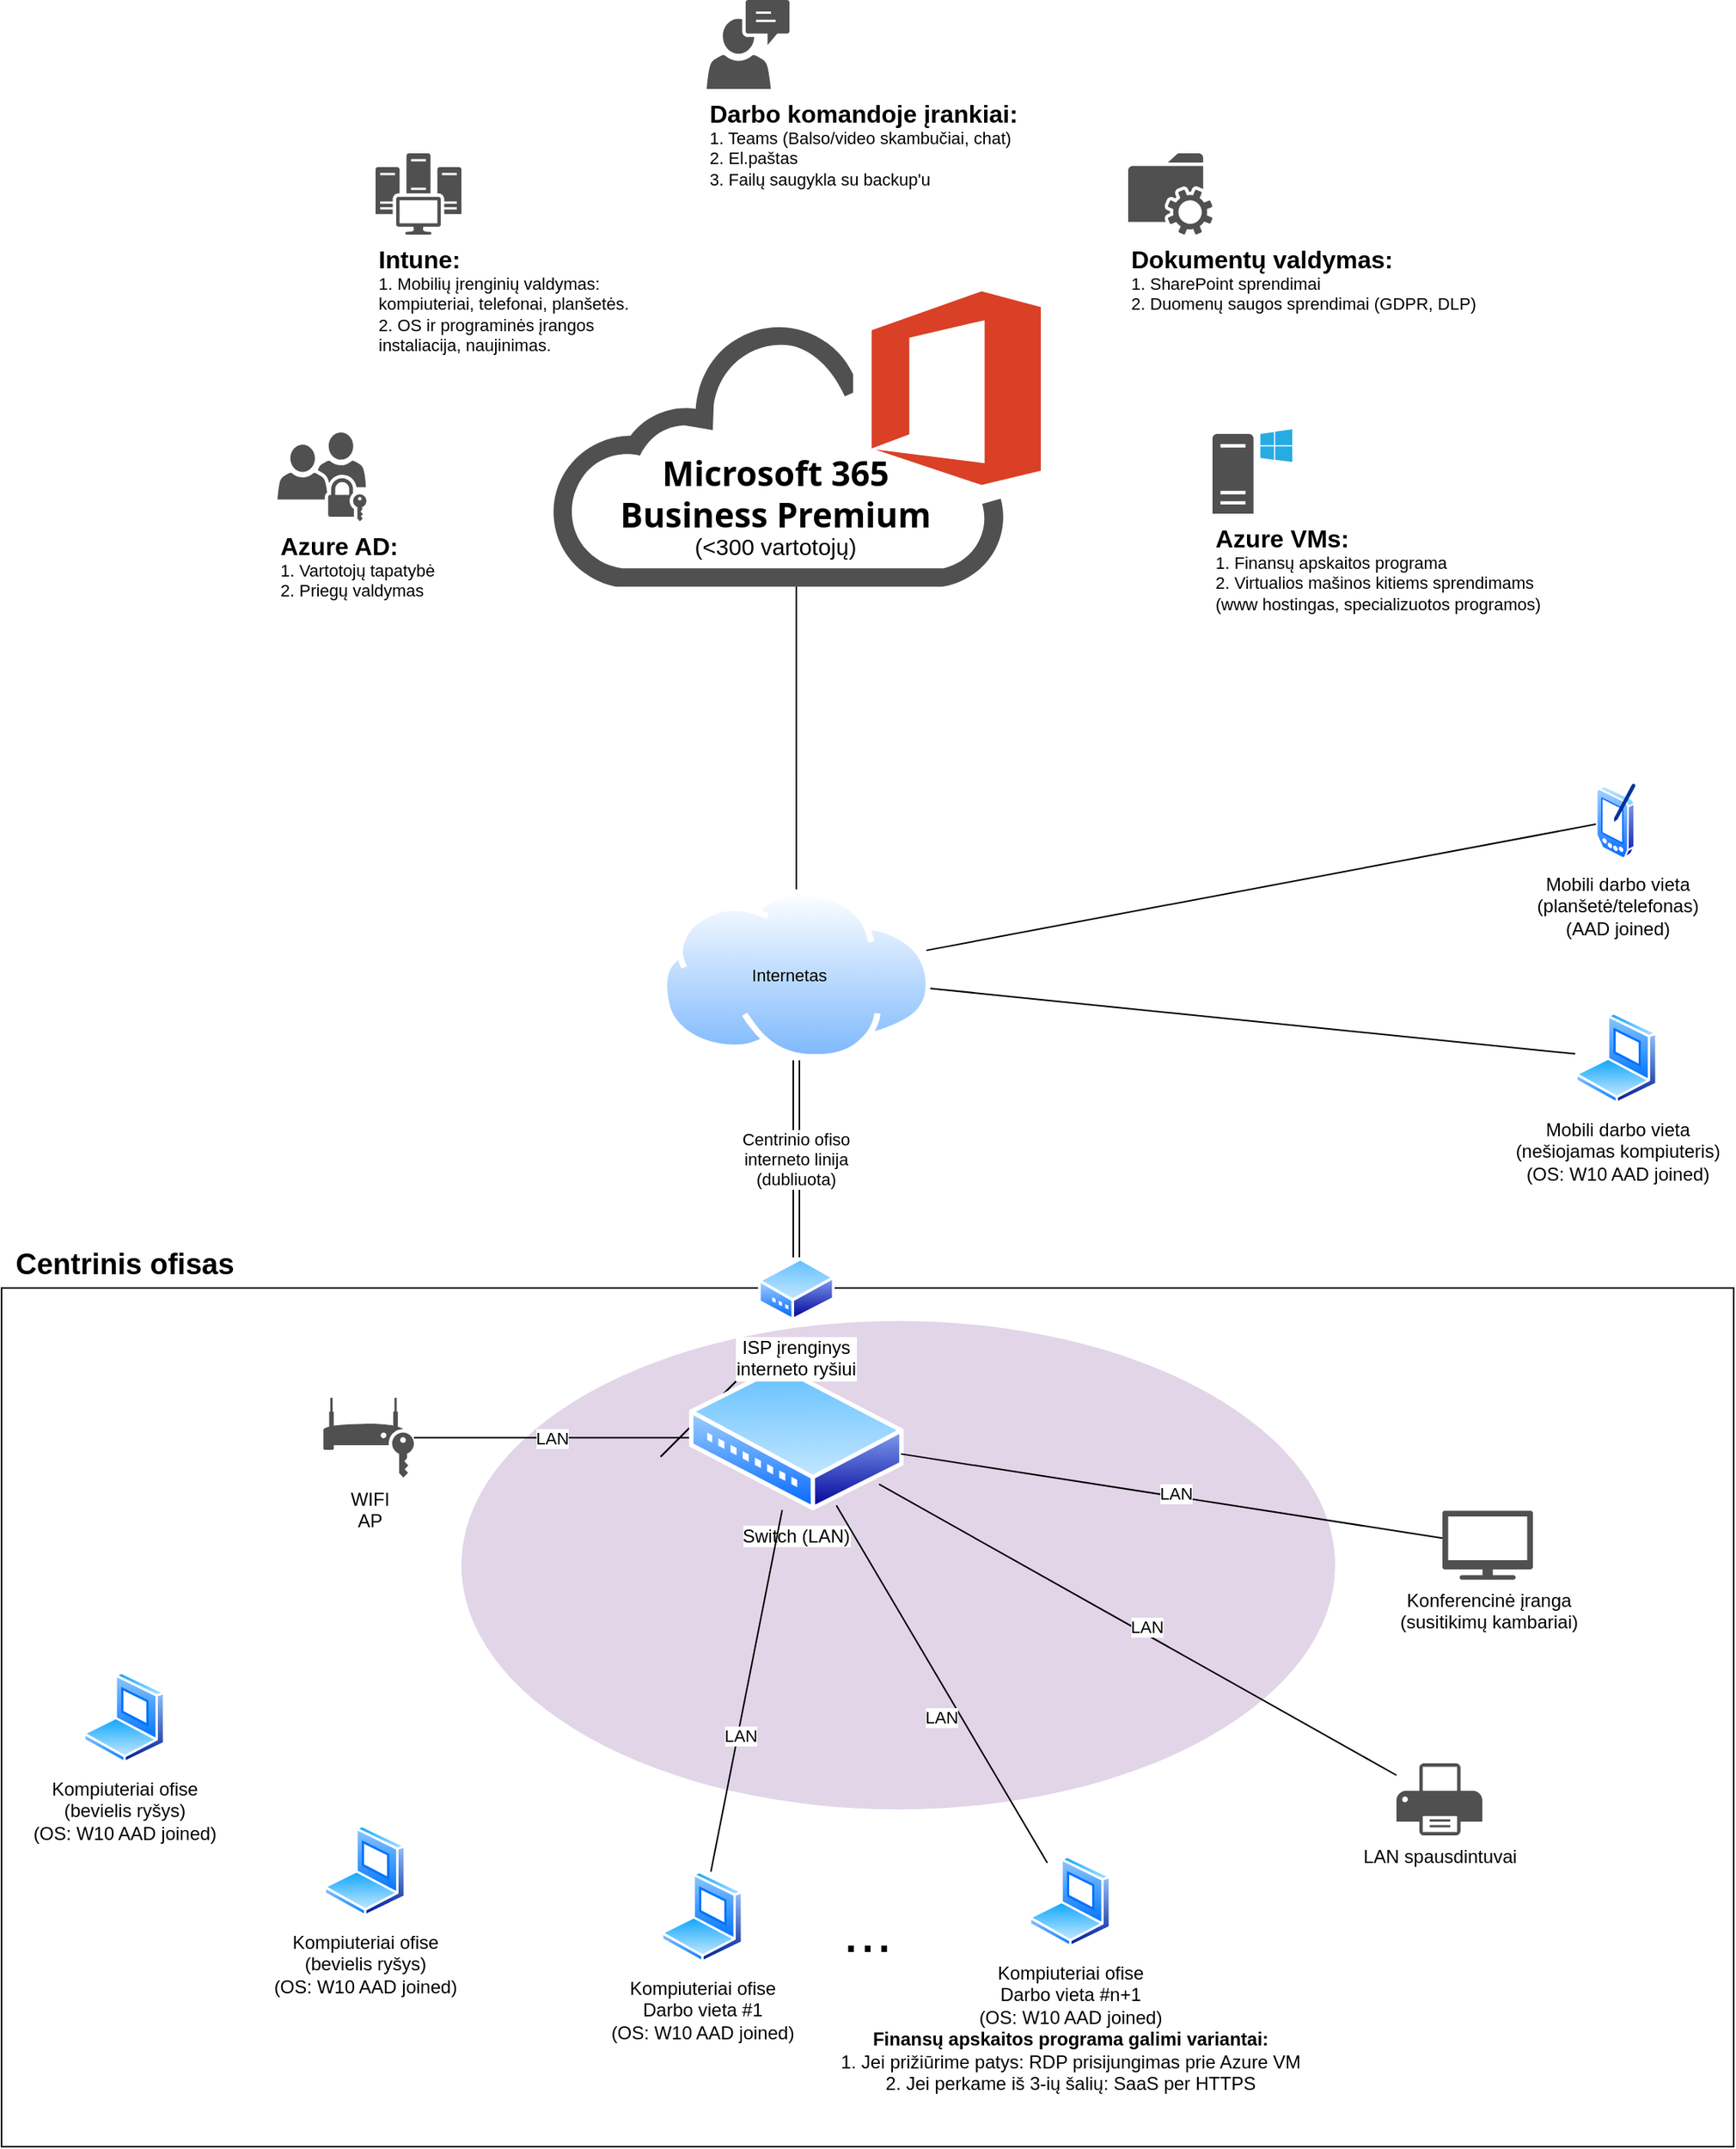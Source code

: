 <mxfile version="13.11.0" type="github">
  <diagram name="Page-1" id="e3a06f82-3646-2815-327d-82caf3d4e204">
    <mxGraphModel dx="1422" dy="2121" grid="1" gridSize="10" guides="1" tooltips="1" connect="1" arrows="1" fold="1" page="1" pageScale="1.5" pageWidth="1169" pageHeight="826" background="none" math="0" shadow="0">
      <root>
        <mxCell id="0" style=";html=1;" />
        <mxCell id="1" style=";html=1;" parent="0" />
        <mxCell id="Qnc5R-Qy2l6LQjeW2h2R-31" value="" style="rounded=0;whiteSpace=wrap;html=1;fontSize=11;" vertex="1" parent="1">
          <mxGeometry x="270" y="560" width="1130" height="560" as="geometry" />
        </mxCell>
        <mxCell id="Qnc5R-Qy2l6LQjeW2h2R-66" value="" style="ellipse;whiteSpace=wrap;html=1;labelBackgroundColor=none;fontSize=11;align=left;fillColor=#E1D5E7;strokeColor=none;" vertex="1" parent="1">
          <mxGeometry x="570" y="581.5" width="570" height="318.5" as="geometry" />
        </mxCell>
        <mxCell id="Qnc5R-Qy2l6LQjeW2h2R-1" value="" style="aspect=fixed;perimeter=ellipsePerimeter;align=center;shadow=0;dashed=0;spacingTop=3;image;image=img/lib/active_directory/internet_cloud.svg;html=1;" vertex="1" parent="1">
          <mxGeometry x="700" y="300" width="176.98" height="111.5" as="geometry" />
        </mxCell>
        <mxCell id="Qnc5R-Qy2l6LQjeW2h2R-2" value="Mobili darbo vieta&lt;br&gt;(nešiojamas kompiuteris)&lt;br&gt;(OS: W10 AAD joined)" style="aspect=fixed;perimeter=ellipsePerimeter;html=1;align=center;shadow=0;dashed=0;spacingTop=3;image;image=img/lib/active_directory/laptop_client.svg;" vertex="1" parent="1">
          <mxGeometry x="1296.5" y="380" width="54" height="60" as="geometry" />
        </mxCell>
        <mxCell id="Qnc5R-Qy2l6LQjeW2h2R-3" value="Mobili darbo vieta&lt;br&gt;(planšetė/telefonas)&lt;br&gt;(AAD joined)" style="aspect=fixed;perimeter=ellipsePerimeter;html=1;align=center;shadow=0;dashed=0;spacingTop=3;image;image=img/lib/active_directory/pda.svg;" vertex="1" parent="1">
          <mxGeometry x="1310" y="230" width="27" height="50" as="geometry" />
        </mxCell>
        <mxCell id="Qnc5R-Qy2l6LQjeW2h2R-29" value="Centrinio ofiso &lt;br&gt;interneto linija&lt;br&gt;(dubliuota)" style="edgeStyle=orthogonalEdgeStyle;rounded=0;orthogonalLoop=1;jettySize=auto;html=1;startFill=0;endArrow=none;endFill=0;strokeColor=#000000;shape=link;" edge="1" parent="1" source="Qnc5R-Qy2l6LQjeW2h2R-12" target="Qnc5R-Qy2l6LQjeW2h2R-1">
          <mxGeometry relative="1" as="geometry" />
        </mxCell>
        <mxCell id="Qnc5R-Qy2l6LQjeW2h2R-34" value="" style="endArrow=none;html=1;strokeColor=#000000;" edge="1" parent="1">
          <mxGeometry width="50" height="50" relative="1" as="geometry">
            <mxPoint x="700" y="670" as="sourcePoint" />
            <mxPoint x="750" y="620" as="targetPoint" />
          </mxGeometry>
        </mxCell>
        <mxCell id="Qnc5R-Qy2l6LQjeW2h2R-35" value="" style="endArrow=none;html=1;strokeColor=#000000;" edge="1" parent="1">
          <mxGeometry width="50" height="50" relative="1" as="geometry">
            <mxPoint x="700" y="670" as="sourcePoint" />
            <mxPoint x="750" y="620" as="targetPoint" />
          </mxGeometry>
        </mxCell>
        <mxCell id="Qnc5R-Qy2l6LQjeW2h2R-4" value="Switch (LAN)" style="aspect=fixed;perimeter=ellipsePerimeter;html=1;align=center;shadow=0;dashed=0;spacingTop=3;image;image=img/lib/active_directory/wiring_hub.svg;" vertex="1" parent="1">
          <mxGeometry x="718.49" y="610" width="140" height="95.2" as="geometry" />
        </mxCell>
        <mxCell id="Qnc5R-Qy2l6LQjeW2h2R-8" value="" style="rounded=0;orthogonalLoop=1;jettySize=auto;html=1;startFill=0;endFill=0;anchorPointDirection=0;endArrow=none;" edge="1" parent="1" source="Qnc5R-Qy2l6LQjeW2h2R-5" target="Qnc5R-Qy2l6LQjeW2h2R-4">
          <mxGeometry x="400" y="520" as="geometry" />
        </mxCell>
        <mxCell id="Qnc5R-Qy2l6LQjeW2h2R-26" value="LAN" style="edgeLabel;html=1;align=center;verticalAlign=middle;resizable=0;points=[];" vertex="1" connectable="0" parent="Qnc5R-Qy2l6LQjeW2h2R-8">
          <mxGeometry x="-0.179" relative="1" as="geometry">
            <mxPoint y="8" as="offset" />
          </mxGeometry>
        </mxCell>
        <mxCell id="Qnc5R-Qy2l6LQjeW2h2R-5" value="Kompiuteriai ofise&lt;br&gt;Darbo vieta #1&lt;br&gt;(OS: W10 AAD joined)" style="aspect=fixed;perimeter=ellipsePerimeter;html=1;align=center;shadow=0;dashed=0;spacingTop=3;image;image=img/lib/active_directory/laptop_client.svg;" vertex="1" parent="1">
          <mxGeometry x="700" y="940" width="54" height="60" as="geometry" />
        </mxCell>
        <mxCell id="Qnc5R-Qy2l6LQjeW2h2R-9" value="LAN" style="rounded=0;orthogonalLoop=1;jettySize=auto;html=1;startFill=0;endFill=0;anchorPointDirection=0;elbow=vertical;endSize=0;startSize=0;endArrow=none;" edge="1" parent="1" source="Qnc5R-Qy2l6LQjeW2h2R-6" target="Qnc5R-Qy2l6LQjeW2h2R-4">
          <mxGeometry as="geometry">
            <mxPoint y="22" as="offset" />
          </mxGeometry>
        </mxCell>
        <mxCell id="Qnc5R-Qy2l6LQjeW2h2R-6" value="Kompiuteriai ofise&lt;br&gt;Darbo vieta #n+1&lt;br&gt;(OS: W10 AAD joined)&lt;br&gt;&lt;b&gt;Finansų apskaitos programa galimi variantai:&lt;/b&gt;&lt;br&gt;1. Jei prižiūrime patys: RDP prisijungimas prie Azure VM&lt;br&gt;2. Jei perkame iš 3-ių šalių: SaaS per HTTPS" style="aspect=fixed;perimeter=ellipsePerimeter;html=1;align=center;shadow=0;dashed=0;spacingTop=3;image;image=img/lib/active_directory/laptop_client.svg;" vertex="1" parent="1">
          <mxGeometry x="940" y="930" width="54" height="60" as="geometry" />
        </mxCell>
        <mxCell id="Qnc5R-Qy2l6LQjeW2h2R-7" value="Kompiuteriai ofise&lt;br&gt;(bevielis ryšys)&lt;br&gt;(OS: W10 AAD joined)" style="aspect=fixed;perimeter=ellipsePerimeter;html=1;align=center;shadow=0;dashed=0;spacingTop=3;image;image=img/lib/active_directory/laptop_client.svg;" vertex="1" parent="1">
          <mxGeometry x="480" y="910" width="54" height="60" as="geometry" />
        </mxCell>
        <mxCell id="Qnc5R-Qy2l6LQjeW2h2R-12" value="ISP įrenginys&lt;br&gt;interneto ryšiui" style="aspect=fixed;perimeter=ellipsePerimeter;html=1;align=center;shadow=0;dashed=0;spacingTop=3;image;image=img/lib/active_directory/modem.svg;" vertex="1" parent="1">
          <mxGeometry x="763.49" y="540" width="50" height="41.5" as="geometry" />
        </mxCell>
        <mxCell id="Qnc5R-Qy2l6LQjeW2h2R-13" value="LAN spausdintuvai" style="pointerEvents=1;shadow=0;dashed=0;html=1;strokeColor=none;fillColor=#505050;labelPosition=center;verticalLabelPosition=bottom;verticalAlign=top;outlineConnect=0;align=center;shape=mxgraph.office.devices.printer;" vertex="1" parent="1">
          <mxGeometry x="1180" y="870" width="56" height="47" as="geometry" />
        </mxCell>
        <object label="LAN" placeholders="1" id="Qnc5R-Qy2l6LQjeW2h2R-18">
          <mxCell style="edgeStyle=orthogonalEdgeStyle;rounded=0;orthogonalLoop=1;jettySize=auto;html=1;endArrow=none;endFill=0;" edge="1" parent="1" source="Qnc5R-Qy2l6LQjeW2h2R-14" target="Qnc5R-Qy2l6LQjeW2h2R-4">
            <mxGeometry x="400" y="520" as="geometry" />
          </mxCell>
        </object>
        <mxCell id="Qnc5R-Qy2l6LQjeW2h2R-14" value="WIFI&lt;br&gt;AP" style="pointerEvents=1;shadow=0;dashed=0;html=1;strokeColor=none;fillColor=#505050;labelPosition=center;verticalLabelPosition=bottom;verticalAlign=top;outlineConnect=0;align=center;shape=mxgraph.office.devices.session_border_controller;movableLabel=1;" vertex="1" parent="1">
          <mxGeometry x="480" y="631.6" width="59" height="52" as="geometry" />
        </mxCell>
        <mxCell id="Qnc5R-Qy2l6LQjeW2h2R-24" value="LAN" style="rounded=0;orthogonalLoop=1;jettySize=auto;html=1;endArrow=none;endFill=0;" edge="1" parent="1" source="Qnc5R-Qy2l6LQjeW2h2R-15" target="Qnc5R-Qy2l6LQjeW2h2R-4">
          <mxGeometry as="geometry">
            <mxPoint x="3" y="-2" as="offset" />
          </mxGeometry>
        </mxCell>
        <mxCell id="Qnc5R-Qy2l6LQjeW2h2R-15" value="Konferencinė įranga&lt;br&gt;(susitikimų kambariai)" style="pointerEvents=1;shadow=0;dashed=0;html=1;strokeColor=none;fillColor=#505050;labelPosition=center;verticalLabelPosition=bottom;verticalAlign=top;outlineConnect=0;align=center;shape=mxgraph.office.devices.tv;" vertex="1" parent="1">
          <mxGeometry x="1210" y="705.2" width="59" height="45" as="geometry" />
        </mxCell>
        <mxCell id="Qnc5R-Qy2l6LQjeW2h2R-39" value="Centrinis ofisas" style="text;html=1;align=center;verticalAlign=middle;resizable=0;points=[];autosize=1;fontSize=19;fontStyle=1" vertex="1" parent="1">
          <mxGeometry x="270" y="530" width="160" height="30" as="geometry" />
        </mxCell>
        <mxCell id="Qnc5R-Qy2l6LQjeW2h2R-42" value="" style="shape=image;html=1;verticalAlign=top;verticalLabelPosition=bottom;labelBackgroundColor=#ffffff;imageAspect=0;aspect=fixed;image=https://cdn1.iconfinder.com/data/icons/computer-hardware-cute-style-vol-2/52/wifi__wireless__internet__network__signal__connection__router-128.png;fontSize=19;" vertex="1" parent="1">
          <mxGeometry x="500" y="867" width="50" height="50" as="geometry" />
        </mxCell>
        <mxCell id="Qnc5R-Qy2l6LQjeW2h2R-43" value="" style="shape=image;html=1;verticalAlign=top;verticalLabelPosition=bottom;labelBackgroundColor=#ffffff;imageAspect=0;aspect=fixed;image=https://cdn1.iconfinder.com/data/icons/computer-hardware-cute-style-vol-2/52/wifi__wireless__internet__network__signal__connection__router-128.png;fontSize=19;rotation=-180;" vertex="1" parent="1">
          <mxGeometry x="484.5" y="720" width="50" height="50" as="geometry" />
        </mxCell>
        <mxCell id="Qnc5R-Qy2l6LQjeW2h2R-44" value="Kompiuteriai ofise&lt;br&gt;(bevielis ryšys)&lt;br&gt;(OS: W10 AAD joined)" style="aspect=fixed;perimeter=ellipsePerimeter;html=1;align=center;shadow=0;dashed=0;spacingTop=3;image;image=img/lib/active_directory/laptop_client.svg;" vertex="1" parent="1">
          <mxGeometry x="323" y="810" width="54" height="60" as="geometry" />
        </mxCell>
        <mxCell id="Qnc5R-Qy2l6LQjeW2h2R-45" value="" style="shape=image;html=1;verticalAlign=top;verticalLabelPosition=bottom;labelBackgroundColor=#ffffff;imageAspect=0;aspect=fixed;image=https://cdn1.iconfinder.com/data/icons/computer-hardware-cute-style-vol-2/52/wifi__wireless__internet__network__signal__connection__router-128.png;fontSize=19;rotation=30;" vertex="1" parent="1">
          <mxGeometry x="350" y="770" width="50" height="50" as="geometry" />
        </mxCell>
        <mxCell id="Qnc5R-Qy2l6LQjeW2h2R-46" value="&lt;font style=&quot;font-size: 11px;&quot;&gt;LAN&lt;/font&gt;" style="endArrow=none;html=1;strokeColor=#000000;fontSize=11;" edge="1" parent="1" source="Qnc5R-Qy2l6LQjeW2h2R-13" target="Qnc5R-Qy2l6LQjeW2h2R-4">
          <mxGeometry x="-0.022" y="-4" width="50" height="50" relative="1" as="geometry">
            <mxPoint x="700" y="670" as="sourcePoint" />
            <mxPoint x="750" y="620" as="targetPoint" />
            <mxPoint as="offset" />
          </mxGeometry>
        </mxCell>
        <mxCell id="Qnc5R-Qy2l6LQjeW2h2R-48" value="" style="endArrow=none;html=1;strokeColor=#000000;fontSize=11;" edge="1" parent="1" source="Qnc5R-Qy2l6LQjeW2h2R-1" target="Qnc5R-Qy2l6LQjeW2h2R-3">
          <mxGeometry width="50" height="50" relative="1" as="geometry">
            <mxPoint x="700" y="360" as="sourcePoint" />
            <mxPoint x="750" y="310" as="targetPoint" />
          </mxGeometry>
        </mxCell>
        <mxCell id="Qnc5R-Qy2l6LQjeW2h2R-49" value="" style="endArrow=none;html=1;strokeColor=#000000;fontSize=11;" edge="1" parent="1" source="Qnc5R-Qy2l6LQjeW2h2R-1" target="Qnc5R-Qy2l6LQjeW2h2R-2">
          <mxGeometry width="50" height="50" relative="1" as="geometry">
            <mxPoint x="700" y="360" as="sourcePoint" />
            <mxPoint x="750" y="310" as="targetPoint" />
          </mxGeometry>
        </mxCell>
        <mxCell id="Qnc5R-Qy2l6LQjeW2h2R-50" value="Internetas" style="text;html=1;strokeColor=none;fillColor=none;align=center;verticalAlign=middle;whiteSpace=wrap;rounded=0;fontSize=11;" vertex="1" parent="1">
          <mxGeometry x="764.49" y="345.75" width="40" height="20" as="geometry" />
        </mxCell>
        <mxCell id="Qnc5R-Qy2l6LQjeW2h2R-51" value="" style="pointerEvents=1;shadow=0;dashed=0;html=1;strokeColor=none;fillColor=#505050;labelPosition=center;verticalLabelPosition=bottom;outlineConnect=0;verticalAlign=top;align=center;shape=mxgraph.office.clouds.office_365;fontSize=11;" vertex="1" parent="1">
          <mxGeometry x="628.99" y="-90" width="318.99" height="192.66" as="geometry" />
        </mxCell>
        <mxCell id="Qnc5R-Qy2l6LQjeW2h2R-52" value="" style="endArrow=none;html=1;strokeColor=#000000;fontSize=11;" edge="1" parent="1" source="Qnc5R-Qy2l6LQjeW2h2R-1" target="Qnc5R-Qy2l6LQjeW2h2R-51">
          <mxGeometry width="50" height="50" relative="1" as="geometry">
            <mxPoint x="700" y="250" as="sourcePoint" />
            <mxPoint x="750" y="200" as="targetPoint" />
          </mxGeometry>
        </mxCell>
        <mxCell id="Qnc5R-Qy2l6LQjeW2h2R-53" value="&lt;font style=&quot;font-size: 16px&quot;&gt;&lt;b&gt;Azure VMs:&lt;/b&gt;&lt;/font&gt;&lt;br&gt;1.&amp;nbsp;Finansų apskaitos programa&lt;br&gt;2. Virtualios mašinos kitiems sprendimams&lt;br&gt;(www hostingas, specializuotos programos)" style="pointerEvents=1;shadow=0;dashed=0;html=1;strokeColor=none;fillColor=#505050;labelPosition=center;verticalLabelPosition=bottom;verticalAlign=top;outlineConnect=0;align=left;shape=mxgraph.office.servers.windows_server;fontSize=11;" vertex="1" parent="1">
          <mxGeometry x="1060" width="52" height="55" as="geometry" />
        </mxCell>
        <mxCell id="Qnc5R-Qy2l6LQjeW2h2R-54" value="&lt;div style=&quot;&quot;&gt;&lt;span&gt;&lt;font style=&quot;font-size: 16px&quot;&gt;&lt;b&gt;Azure AD:&lt;/b&gt;&lt;/font&gt;&lt;/span&gt;&lt;/div&gt;&lt;div style=&quot;&quot;&gt;&lt;span&gt;1. Vartotojų tapatybė&lt;/span&gt;&lt;/div&gt;&lt;div style=&quot;&quot;&gt;&lt;span&gt;2. Priegų valdymas&lt;/span&gt;&lt;/div&gt;" style="pointerEvents=1;shadow=0;dashed=0;html=1;strokeColor=none;fillColor=#505050;labelPosition=center;verticalLabelPosition=bottom;verticalAlign=top;outlineConnect=0;align=left;shape=mxgraph.office.servers.universal_security_group;fontSize=11;" vertex="1" parent="1">
          <mxGeometry x="450" y="2" width="58" height="58" as="geometry" />
        </mxCell>
        <mxCell id="Qnc5R-Qy2l6LQjeW2h2R-55" value="&lt;div&gt;&lt;span&gt;&lt;font style=&quot;font-size: 16px&quot;&gt;&lt;b&gt;Intune:&lt;/b&gt;&lt;/font&gt;&lt;/span&gt;&lt;/div&gt;&lt;div&gt;&lt;span&gt;1. Mobilių įrenginių valdymas:&lt;/span&gt;&lt;/div&gt;&lt;div&gt;&lt;span&gt;kompiuteriai, telefonai, planšetės.&lt;/span&gt;&lt;/div&gt;&lt;div&gt;&lt;span&gt;2. OS ir programinės įrangos&lt;/span&gt;&lt;/div&gt;&lt;div&gt;instaliacija, naujinimas.&lt;/div&gt;" style="pointerEvents=1;shadow=0;dashed=0;html=1;strokeColor=none;fillColor=#505050;labelPosition=center;verticalLabelPosition=bottom;verticalAlign=top;outlineConnect=0;align=left;shape=mxgraph.office.servers.scom;fontSize=11;" vertex="1" parent="1">
          <mxGeometry x="514" y="-180" width="56" height="53" as="geometry" />
        </mxCell>
        <mxCell id="Qnc5R-Qy2l6LQjeW2h2R-56" value="&lt;h1 class=&quot;ow-prod-name ow-headinghelper-1 &quot; style=&quot;box-sizing: inherit ; margin: 0px ; font-family: &amp;#34;segoe ui&amp;#34; , &amp;#34;segoeui&amp;#34; , &amp;#34;helvetica neue&amp;#34; , &amp;#34;helvetica&amp;#34; , &amp;#34;arial&amp;#34; , sans-serif&quot;&gt;&lt;font style=&quot;font-size: 22px&quot;&gt;Microsoft 365 Business Premium&lt;/font&gt;&lt;/h1&gt;&lt;div&gt;&lt;font style=&quot;font-size: 15px&quot;&gt;(&amp;lt;300 vartotojų)&lt;/font&gt;&lt;/div&gt;" style="text;html=1;strokeColor=none;fillColor=none;align=center;verticalAlign=middle;whiteSpace=wrap;rounded=0;fontSize=11;labelBackgroundColor=none;" vertex="1" parent="1">
          <mxGeometry x="660" y="40" width="230" height="20" as="geometry" />
        </mxCell>
        <mxCell id="Qnc5R-Qy2l6LQjeW2h2R-60" value="&lt;font&gt;&lt;b&gt;&lt;font style=&quot;font-size: 16px&quot;&gt;Darbo komandoje įrankiai:&lt;/font&gt;&lt;/b&gt;&lt;br&gt;&lt;/font&gt;&lt;font style=&quot;font-size: 11px&quot;&gt;1. Teams (Balso/video skambučiai, chat)&lt;br&gt;2. El.paštas&lt;br&gt;3. Failų saugykla su backup&#39;u&lt;/font&gt;" style="pointerEvents=1;shadow=0;dashed=0;html=1;strokeColor=none;fillColor=#505050;labelPosition=center;verticalLabelPosition=bottom;verticalAlign=top;outlineConnect=0;align=left;shape=mxgraph.office.users.communications;labelBackgroundColor=none;fontSize=11;" vertex="1" parent="1">
          <mxGeometry x="730" y="-280" width="54" height="58" as="geometry" />
        </mxCell>
        <mxCell id="Qnc5R-Qy2l6LQjeW2h2R-63" value="&lt;div style=&quot;&quot;&gt;&lt;span&gt;&lt;b&gt;&lt;font style=&quot;font-size: 16px&quot;&gt;Dokumentų valdymas:&lt;/font&gt;&lt;/b&gt;&lt;/span&gt;&lt;/div&gt;&lt;div style=&quot;&quot;&gt;&lt;span&gt;1. SharePoint sprendimai&lt;/span&gt;&lt;/div&gt;&lt;div style=&quot;&quot;&gt;&lt;span&gt;2. Duomenų saugos sprendimai (GDPR, DLP)&lt;/span&gt;&lt;/div&gt;" style="pointerEvents=1;shadow=0;dashed=0;html=1;strokeColor=none;fillColor=#505050;labelPosition=center;verticalLabelPosition=bottom;verticalAlign=top;outlineConnect=0;align=left;shape=mxgraph.office.services.network_file_share_service;labelBackgroundColor=none;fontSize=11;" vertex="1" parent="1">
          <mxGeometry x="1005" y="-180" width="55" height="53" as="geometry" />
        </mxCell>
        <mxCell id="Qnc5R-Qy2l6LQjeW2h2R-64" value="&lt;font style=&quot;font-size: 39px&quot;&gt;...&lt;/font&gt;" style="text;html=1;strokeColor=none;fillColor=none;align=center;verticalAlign=middle;whiteSpace=wrap;rounded=0;labelBackgroundColor=none;fontSize=11;" vertex="1" parent="1">
          <mxGeometry x="815" y="970" width="40" height="20" as="geometry" />
        </mxCell>
      </root>
    </mxGraphModel>
  </diagram>
</mxfile>
